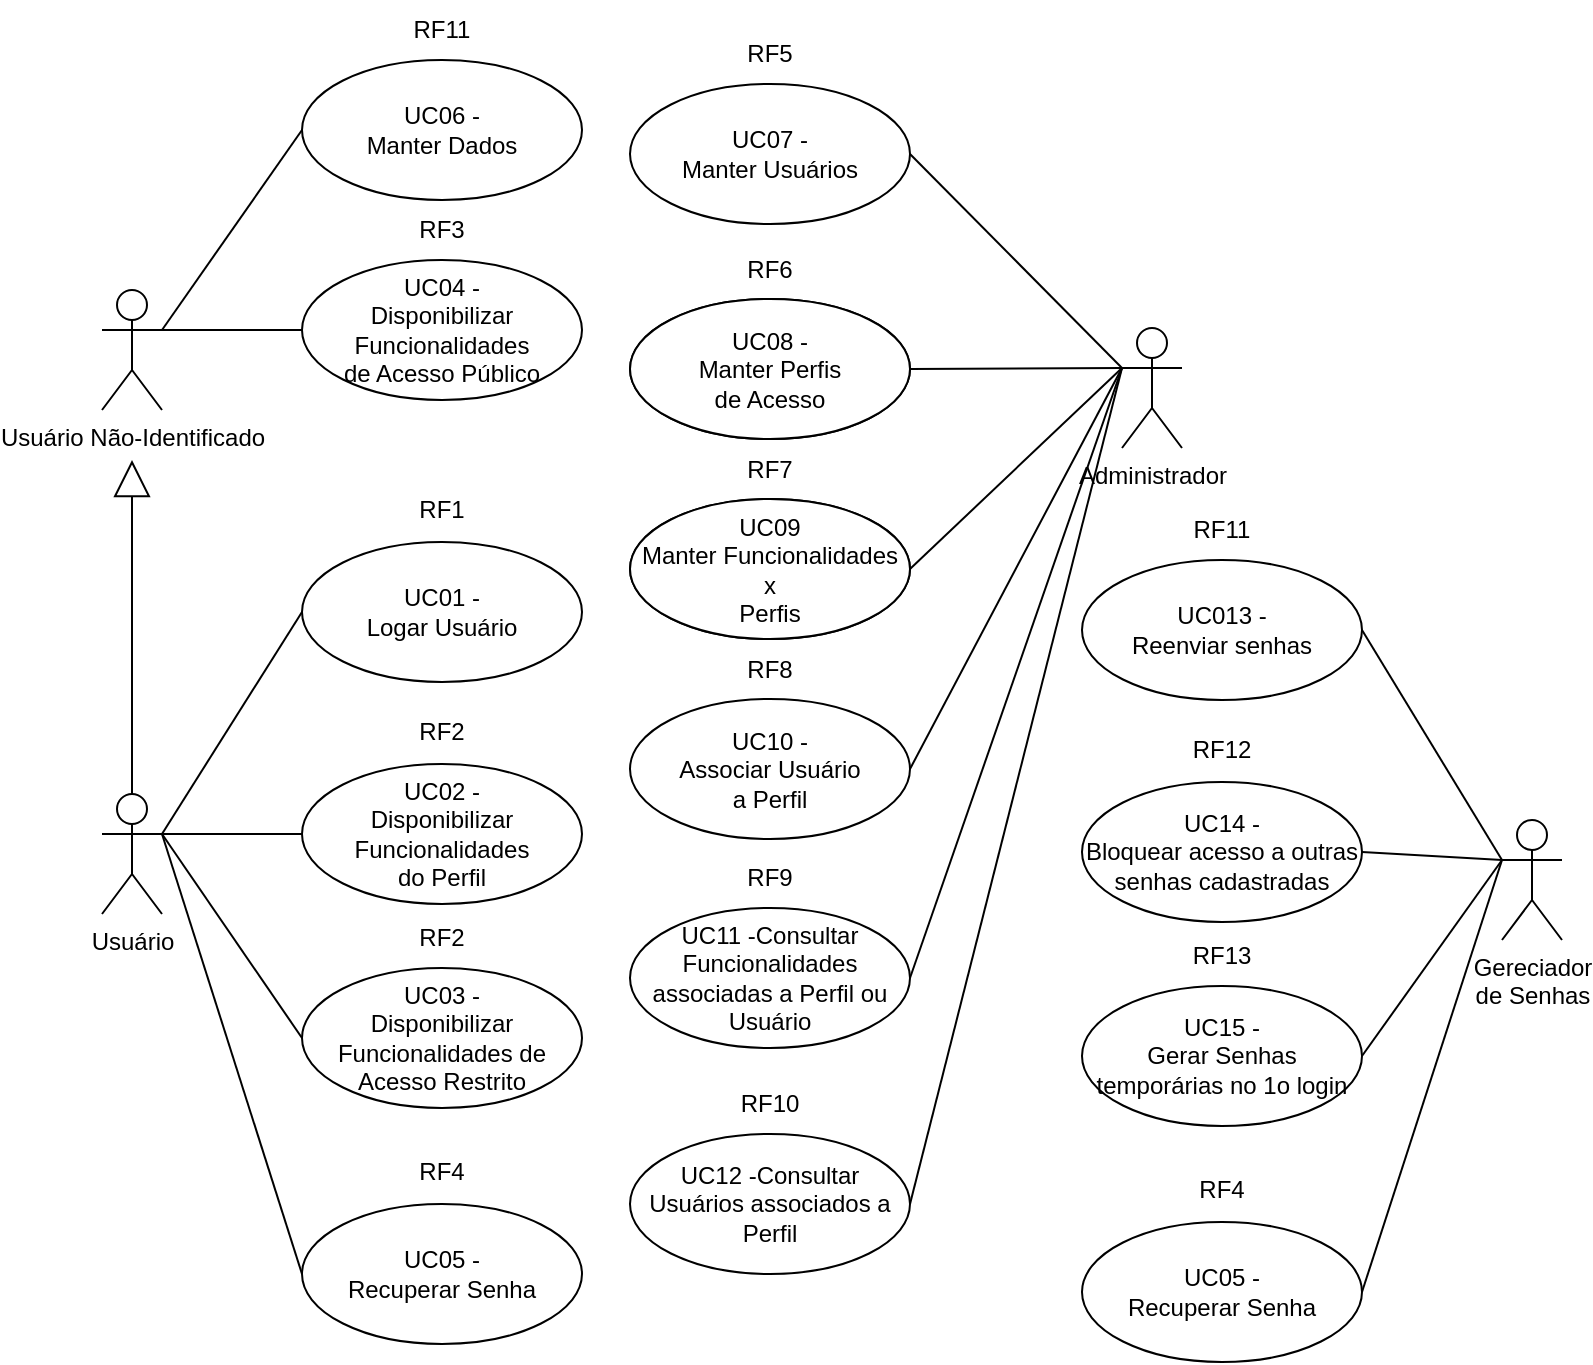 <mxfile version="17.4.1" type="github">
  <diagram id="ZpiD4_Ym32qWDlH6tNSU" name="Page-1">
    <mxGraphModel dx="1422" dy="713" grid="1" gridSize="10" guides="1" tooltips="1" connect="1" arrows="1" fold="1" page="1" pageScale="1" pageWidth="827" pageHeight="1169" math="0" shadow="0">
      <root>
        <mxCell id="0" />
        <mxCell id="1" parent="0" />
        <mxCell id="ptXGVGfSyw5MSvLEpRwm-1" value="Usuário" style="shape=umlActor;verticalLabelPosition=bottom;verticalAlign=top;html=1;outlineConnect=0;" vertex="1" parent="1">
          <mxGeometry x="80" y="447" width="30" height="60" as="geometry" />
        </mxCell>
        <mxCell id="ptXGVGfSyw5MSvLEpRwm-2" value="UC01 -&lt;br&gt;Logar Usuário" style="ellipse;whiteSpace=wrap;html=1;" vertex="1" parent="1">
          <mxGeometry x="180" y="321" width="140" height="70" as="geometry" />
        </mxCell>
        <mxCell id="ptXGVGfSyw5MSvLEpRwm-3" value="RF1" style="text;html=1;strokeColor=none;fillColor=none;align=center;verticalAlign=middle;whiteSpace=wrap;rounded=0;" vertex="1" parent="1">
          <mxGeometry x="220" y="290" width="60" height="30" as="geometry" />
        </mxCell>
        <mxCell id="ptXGVGfSyw5MSvLEpRwm-6" value="" style="endArrow=none;html=1;rounded=0;exitX=1;exitY=0.333;exitDx=0;exitDy=0;exitPerimeter=0;entryX=0;entryY=0.5;entryDx=0;entryDy=0;" edge="1" parent="1" source="ptXGVGfSyw5MSvLEpRwm-1" target="ptXGVGfSyw5MSvLEpRwm-2">
          <mxGeometry width="50" height="50" relative="1" as="geometry">
            <mxPoint x="290" y="491" as="sourcePoint" />
            <mxPoint x="340" y="441" as="targetPoint" />
          </mxGeometry>
        </mxCell>
        <mxCell id="ptXGVGfSyw5MSvLEpRwm-7" value="UC05 - &lt;br&gt;Recuperar Senha" style="ellipse;whiteSpace=wrap;html=1;" vertex="1" parent="1">
          <mxGeometry x="180" y="652" width="140" height="70" as="geometry" />
        </mxCell>
        <mxCell id="ptXGVGfSyw5MSvLEpRwm-8" value="RF4" style="text;html=1;strokeColor=none;fillColor=none;align=center;verticalAlign=middle;whiteSpace=wrap;rounded=0;" vertex="1" parent="1">
          <mxGeometry x="220" y="621" width="60" height="30" as="geometry" />
        </mxCell>
        <mxCell id="ptXGVGfSyw5MSvLEpRwm-9" value="" style="endArrow=none;html=1;rounded=0;exitX=1;exitY=0.333;exitDx=0;exitDy=0;exitPerimeter=0;entryX=0;entryY=0.5;entryDx=0;entryDy=0;" edge="1" parent="1" target="ptXGVGfSyw5MSvLEpRwm-7">
          <mxGeometry width="50" height="50" relative="1" as="geometry">
            <mxPoint x="110" y="467" as="sourcePoint" />
            <mxPoint x="340" y="552" as="targetPoint" />
          </mxGeometry>
        </mxCell>
        <mxCell id="ptXGVGfSyw5MSvLEpRwm-10" value="UC06 - &lt;br&gt;Manter Dados" style="ellipse;whiteSpace=wrap;html=1;" vertex="1" parent="1">
          <mxGeometry x="180" y="80" width="140" height="70" as="geometry" />
        </mxCell>
        <mxCell id="ptXGVGfSyw5MSvLEpRwm-11" value="RF11" style="text;html=1;strokeColor=none;fillColor=none;align=center;verticalAlign=middle;whiteSpace=wrap;rounded=0;" vertex="1" parent="1">
          <mxGeometry x="220" y="50" width="60" height="30" as="geometry" />
        </mxCell>
        <mxCell id="ptXGVGfSyw5MSvLEpRwm-12" value="" style="endArrow=none;html=1;rounded=0;exitX=1;exitY=0.333;exitDx=0;exitDy=0;exitPerimeter=0;entryX=0;entryY=0.5;entryDx=0;entryDy=0;" edge="1" parent="1" target="ptXGVGfSyw5MSvLEpRwm-10" source="ptXGVGfSyw5MSvLEpRwm-20">
          <mxGeometry width="50" height="50" relative="1" as="geometry">
            <mxPoint x="110" y="467" as="sourcePoint" />
            <mxPoint x="340" y="662" as="targetPoint" />
          </mxGeometry>
        </mxCell>
        <mxCell id="ptXGVGfSyw5MSvLEpRwm-17" value="RF3" style="text;html=1;strokeColor=none;fillColor=none;align=center;verticalAlign=middle;whiteSpace=wrap;rounded=0;" vertex="1" parent="1">
          <mxGeometry x="220" y="150" width="60" height="30" as="geometry" />
        </mxCell>
        <mxCell id="ptXGVGfSyw5MSvLEpRwm-18" value="UC04 -&lt;br&gt;Disponibilizar Funcionalidades&lt;br&gt; de Acesso Público" style="ellipse;whiteSpace=wrap;html=1;" vertex="1" parent="1">
          <mxGeometry x="180" y="180" width="140" height="70" as="geometry" />
        </mxCell>
        <mxCell id="ptXGVGfSyw5MSvLEpRwm-19" value="" style="endArrow=none;html=1;rounded=0;exitX=1;exitY=0.333;exitDx=0;exitDy=0;exitPerimeter=0;entryX=0;entryY=0.5;entryDx=0;entryDy=0;" edge="1" source="ptXGVGfSyw5MSvLEpRwm-20" target="ptXGVGfSyw5MSvLEpRwm-18" parent="1">
          <mxGeometry width="50" height="50" relative="1" as="geometry">
            <mxPoint x="110" y="270" as="sourcePoint" />
            <mxPoint x="340" y="300" as="targetPoint" />
          </mxGeometry>
        </mxCell>
        <mxCell id="ptXGVGfSyw5MSvLEpRwm-20" value="Usuário Não-Identificado" style="shape=umlActor;verticalLabelPosition=bottom;verticalAlign=top;html=1;outlineConnect=0;" vertex="1" parent="1">
          <mxGeometry x="80" y="195" width="30" height="60" as="geometry" />
        </mxCell>
        <mxCell id="ptXGVGfSyw5MSvLEpRwm-21" value="" style="endArrow=block;endSize=16;endFill=0;html=1;rounded=0;exitX=0.5;exitY=0;exitDx=0;exitDy=0;exitPerimeter=0;" edge="1" parent="1" source="ptXGVGfSyw5MSvLEpRwm-1">
          <mxGeometry width="160" relative="1" as="geometry">
            <mxPoint x="250" y="340" as="sourcePoint" />
            <mxPoint x="95" y="280" as="targetPoint" />
          </mxGeometry>
        </mxCell>
        <mxCell id="ptXGVGfSyw5MSvLEpRwm-44" value="UC02 -&lt;br&gt;Disponibilizar Funcionalidades&lt;br&gt;do Perfil" style="ellipse;whiteSpace=wrap;html=1;" vertex="1" parent="1">
          <mxGeometry x="180" y="432" width="140" height="70" as="geometry" />
        </mxCell>
        <mxCell id="ptXGVGfSyw5MSvLEpRwm-45" value="RF2" style="text;html=1;strokeColor=none;fillColor=none;align=center;verticalAlign=middle;whiteSpace=wrap;rounded=0;" vertex="1" parent="1">
          <mxGeometry x="220" y="401" width="60" height="30" as="geometry" />
        </mxCell>
        <mxCell id="ptXGVGfSyw5MSvLEpRwm-46" value="RF2" style="text;html=1;strokeColor=none;fillColor=none;align=center;verticalAlign=middle;whiteSpace=wrap;rounded=0;" vertex="1" parent="1">
          <mxGeometry x="220" y="504" width="60" height="30" as="geometry" />
        </mxCell>
        <mxCell id="ptXGVGfSyw5MSvLEpRwm-47" value="UC03 -&lt;br&gt;Disponibilizar Funcionalidades de Acesso Restrito" style="ellipse;whiteSpace=wrap;html=1;" vertex="1" parent="1">
          <mxGeometry x="180" y="534" width="140" height="70" as="geometry" />
        </mxCell>
        <mxCell id="ptXGVGfSyw5MSvLEpRwm-48" value="" style="endArrow=none;html=1;rounded=0;exitX=1;exitY=0.333;exitDx=0;exitDy=0;exitPerimeter=0;entryX=0;entryY=0.5;entryDx=0;entryDy=0;" edge="1" parent="1" target="ptXGVGfSyw5MSvLEpRwm-44">
          <mxGeometry width="50" height="50" relative="1" as="geometry">
            <mxPoint x="110" y="467" as="sourcePoint" />
            <mxPoint x="190" y="521" as="targetPoint" />
          </mxGeometry>
        </mxCell>
        <mxCell id="ptXGVGfSyw5MSvLEpRwm-49" value="" style="endArrow=none;html=1;rounded=0;entryX=0;entryY=0.5;entryDx=0;entryDy=0;exitX=1;exitY=0.333;exitDx=0;exitDy=0;exitPerimeter=0;" edge="1" parent="1" target="ptXGVGfSyw5MSvLEpRwm-47">
          <mxGeometry width="50" height="50" relative="1" as="geometry">
            <mxPoint x="110" y="467" as="sourcePoint" />
            <mxPoint x="190" y="591" as="targetPoint" />
          </mxGeometry>
        </mxCell>
        <mxCell id="ptXGVGfSyw5MSvLEpRwm-74" value="Administrador" style="shape=umlActor;verticalLabelPosition=bottom;verticalAlign=top;html=1;outlineConnect=0;" vertex="1" parent="1">
          <mxGeometry x="590" y="214" width="30" height="60" as="geometry" />
        </mxCell>
        <mxCell id="ptXGVGfSyw5MSvLEpRwm-76" value="" style="endArrow=none;html=1;rounded=0;exitX=0;exitY=0.333;exitDx=0;exitDy=0;exitPerimeter=0;entryX=1;entryY=0.5;entryDx=0;entryDy=0;" edge="1" source="ptXGVGfSyw5MSvLEpRwm-74" target="ptXGVGfSyw5MSvLEpRwm-91" parent="1">
          <mxGeometry width="50" height="50" relative="1" as="geometry">
            <mxPoint x="500" y="241" as="sourcePoint" />
            <mxPoint x="484" y="137.5" as="targetPoint" />
          </mxGeometry>
        </mxCell>
        <mxCell id="ptXGVGfSyw5MSvLEpRwm-77" value="UC10 -&lt;br&gt;Associar Usuário &lt;br&gt;a Perfil" style="ellipse;whiteSpace=wrap;html=1;" vertex="1" parent="1">
          <mxGeometry x="344" y="399.5" width="140" height="70" as="geometry" />
        </mxCell>
        <mxCell id="ptXGVGfSyw5MSvLEpRwm-78" value="RF8" style="text;html=1;strokeColor=none;fillColor=none;align=center;verticalAlign=middle;whiteSpace=wrap;rounded=0;" vertex="1" parent="1">
          <mxGeometry x="384" y="369.5" width="60" height="30" as="geometry" />
        </mxCell>
        <mxCell id="ptXGVGfSyw5MSvLEpRwm-79" value="" style="endArrow=none;html=1;rounded=0;entryX=1;entryY=0.5;entryDx=0;entryDy=0;exitX=0;exitY=0.333;exitDx=0;exitDy=0;exitPerimeter=0;" edge="1" target="ptXGVGfSyw5MSvLEpRwm-77" parent="1" source="ptXGVGfSyw5MSvLEpRwm-74">
          <mxGeometry width="50" height="50" relative="1" as="geometry">
            <mxPoint x="590" y="210" as="sourcePoint" />
            <mxPoint x="500" y="415" as="targetPoint" />
          </mxGeometry>
        </mxCell>
        <mxCell id="ptXGVGfSyw5MSvLEpRwm-80" value="UC02 -&lt;br&gt;Disponibilizar Funcionalidades&lt;br&gt;do Perfil" style="ellipse;whiteSpace=wrap;html=1;" vertex="1" parent="1">
          <mxGeometry x="344" y="199.5" width="140" height="70" as="geometry" />
        </mxCell>
        <mxCell id="ptXGVGfSyw5MSvLEpRwm-81" value="RF6" style="text;html=1;strokeColor=none;fillColor=none;align=center;verticalAlign=middle;whiteSpace=wrap;rounded=0;" vertex="1" parent="1">
          <mxGeometry x="384" y="169.5" width="60" height="30" as="geometry" />
        </mxCell>
        <mxCell id="ptXGVGfSyw5MSvLEpRwm-82" value="RF7" style="text;html=1;strokeColor=none;fillColor=none;align=center;verticalAlign=middle;whiteSpace=wrap;rounded=0;" vertex="1" parent="1">
          <mxGeometry x="384" y="269.5" width="60" height="30" as="geometry" />
        </mxCell>
        <mxCell id="ptXGVGfSyw5MSvLEpRwm-83" value="UC03 -&lt;br&gt;Disponibilizar Funcionalidades de Acesso Restrito" style="ellipse;whiteSpace=wrap;html=1;" vertex="1" parent="1">
          <mxGeometry x="344" y="299.5" width="140" height="70" as="geometry" />
        </mxCell>
        <mxCell id="ptXGVGfSyw5MSvLEpRwm-84" value="" style="endArrow=none;html=1;rounded=0;exitX=0;exitY=0.333;exitDx=0;exitDy=0;exitPerimeter=0;entryX=1;entryY=0.5;entryDx=0;entryDy=0;" edge="1" target="ptXGVGfSyw5MSvLEpRwm-80" parent="1" source="ptXGVGfSyw5MSvLEpRwm-74">
          <mxGeometry width="50" height="50" relative="1" as="geometry">
            <mxPoint x="320" y="217" as="sourcePoint" />
            <mxPoint x="400" y="271" as="targetPoint" />
          </mxGeometry>
        </mxCell>
        <mxCell id="ptXGVGfSyw5MSvLEpRwm-85" value="" style="endArrow=none;html=1;rounded=0;entryX=1;entryY=0.5;entryDx=0;entryDy=0;exitX=0;exitY=0.333;exitDx=0;exitDy=0;exitPerimeter=0;" edge="1" target="ptXGVGfSyw5MSvLEpRwm-83" parent="1" source="ptXGVGfSyw5MSvLEpRwm-74">
          <mxGeometry width="50" height="50" relative="1" as="geometry">
            <mxPoint x="320" y="217" as="sourcePoint" />
            <mxPoint x="400" y="341" as="targetPoint" />
          </mxGeometry>
        </mxCell>
        <mxCell id="ptXGVGfSyw5MSvLEpRwm-91" value="UC07 - &lt;br&gt;Manter Usuários" style="ellipse;whiteSpace=wrap;html=1;" vertex="1" parent="1">
          <mxGeometry x="344" y="92" width="140" height="70" as="geometry" />
        </mxCell>
        <mxCell id="ptXGVGfSyw5MSvLEpRwm-93" value="UC08 -&lt;br&gt;Manter Perfis &lt;br&gt;de Acesso" style="ellipse;whiteSpace=wrap;html=1;" vertex="1" parent="1">
          <mxGeometry x="344" y="199.5" width="140" height="70" as="geometry" />
        </mxCell>
        <mxCell id="ptXGVGfSyw5MSvLEpRwm-95" value="UC09 &lt;br&gt;Manter Funcionalidades &lt;br&gt;x &lt;br&gt;Perfis" style="ellipse;whiteSpace=wrap;html=1;" vertex="1" parent="1">
          <mxGeometry x="344" y="299.5" width="140" height="70" as="geometry" />
        </mxCell>
        <mxCell id="ptXGVGfSyw5MSvLEpRwm-107" value="RF5" style="text;html=1;strokeColor=none;fillColor=none;align=center;verticalAlign=middle;whiteSpace=wrap;rounded=0;" vertex="1" parent="1">
          <mxGeometry x="384" y="62" width="60" height="30" as="geometry" />
        </mxCell>
        <mxCell id="ptXGVGfSyw5MSvLEpRwm-108" value="UC11 -Consultar Funcionalidades associadas a Perfil ou Usuário" style="ellipse;whiteSpace=wrap;html=1;" vertex="1" parent="1">
          <mxGeometry x="344" y="504" width="140" height="70" as="geometry" />
        </mxCell>
        <mxCell id="ptXGVGfSyw5MSvLEpRwm-109" value="" style="endArrow=none;html=1;rounded=0;entryX=1;entryY=0.5;entryDx=0;entryDy=0;exitX=0;exitY=0.333;exitDx=0;exitDy=0;exitPerimeter=0;" edge="1" target="ptXGVGfSyw5MSvLEpRwm-108" parent="1" source="ptXGVGfSyw5MSvLEpRwm-74">
          <mxGeometry width="50" height="50" relative="1" as="geometry">
            <mxPoint x="590" y="237" as="sourcePoint" />
            <mxPoint x="500" y="519.5" as="targetPoint" />
          </mxGeometry>
        </mxCell>
        <mxCell id="ptXGVGfSyw5MSvLEpRwm-110" value="RF9" style="text;html=1;strokeColor=none;fillColor=none;align=center;verticalAlign=middle;whiteSpace=wrap;rounded=0;" vertex="1" parent="1">
          <mxGeometry x="384" y="474" width="60" height="30" as="geometry" />
        </mxCell>
        <mxCell id="ptXGVGfSyw5MSvLEpRwm-112" value="UC12 -Consultar Usuários associados a Perfil" style="ellipse;whiteSpace=wrap;html=1;" vertex="1" parent="1">
          <mxGeometry x="344" y="617" width="140" height="70" as="geometry" />
        </mxCell>
        <mxCell id="ptXGVGfSyw5MSvLEpRwm-113" value="RF10" style="text;html=1;strokeColor=none;fillColor=none;align=center;verticalAlign=middle;whiteSpace=wrap;rounded=0;" vertex="1" parent="1">
          <mxGeometry x="384" y="587" width="60" height="30" as="geometry" />
        </mxCell>
        <mxCell id="ptXGVGfSyw5MSvLEpRwm-114" value="" style="endArrow=none;html=1;rounded=0;entryX=1;entryY=0.5;entryDx=0;entryDy=0;exitX=0;exitY=0.333;exitDx=0;exitDy=0;exitPerimeter=0;" edge="1" parent="1" source="ptXGVGfSyw5MSvLEpRwm-74" target="ptXGVGfSyw5MSvLEpRwm-112">
          <mxGeometry width="50" height="50" relative="1" as="geometry">
            <mxPoint x="590" y="237" as="sourcePoint" />
            <mxPoint x="500" y="629" as="targetPoint" />
          </mxGeometry>
        </mxCell>
        <mxCell id="ptXGVGfSyw5MSvLEpRwm-115" style="edgeStyle=orthogonalEdgeStyle;rounded=0;orthogonalLoop=1;jettySize=auto;html=1;exitX=0.5;exitY=1;exitDx=0;exitDy=0;" edge="1" parent="1" source="ptXGVGfSyw5MSvLEpRwm-91" target="ptXGVGfSyw5MSvLEpRwm-91">
          <mxGeometry relative="1" as="geometry" />
        </mxCell>
        <mxCell id="ptXGVGfSyw5MSvLEpRwm-116" value="&lt;div&gt;Gereciador &lt;br&gt;&lt;/div&gt;&lt;div&gt;de Senhas&lt;/div&gt;" style="shape=umlActor;verticalLabelPosition=bottom;verticalAlign=top;html=1;outlineConnect=0;" vertex="1" parent="1">
          <mxGeometry x="780" y="460" width="30" height="60" as="geometry" />
        </mxCell>
        <mxCell id="ptXGVGfSyw5MSvLEpRwm-117" value="UC013 -&lt;br&gt;Reenviar senhas" style="ellipse;whiteSpace=wrap;html=1;" vertex="1" parent="1">
          <mxGeometry x="570" y="330" width="140" height="70" as="geometry" />
        </mxCell>
        <mxCell id="ptXGVGfSyw5MSvLEpRwm-118" value="" style="endArrow=none;html=1;rounded=0;exitX=0;exitY=0.333;exitDx=0;exitDy=0;exitPerimeter=0;entryX=1;entryY=0.5;entryDx=0;entryDy=0;" edge="1" source="ptXGVGfSyw5MSvLEpRwm-116" target="ptXGVGfSyw5MSvLEpRwm-117" parent="1">
          <mxGeometry width="50" height="50" relative="1" as="geometry">
            <mxPoint x="740" y="530" as="sourcePoint" />
            <mxPoint x="790" y="480" as="targetPoint" />
          </mxGeometry>
        </mxCell>
        <mxCell id="ptXGVGfSyw5MSvLEpRwm-121" value="" style="endArrow=none;html=1;rounded=0;exitX=0;exitY=0.333;exitDx=0;exitDy=0;entryX=1;entryY=0.5;entryDx=0;entryDy=0;exitPerimeter=0;" edge="1" target="ptXGVGfSyw5MSvLEpRwm-130" parent="1" source="ptXGVGfSyw5MSvLEpRwm-116">
          <mxGeometry width="50" height="50" relative="1" as="geometry">
            <mxPoint x="560" y="506" as="sourcePoint" />
            <mxPoint x="770" y="726" as="targetPoint" />
          </mxGeometry>
        </mxCell>
        <mxCell id="ptXGVGfSyw5MSvLEpRwm-123" value="RF12" style="text;html=1;strokeColor=none;fillColor=none;align=center;verticalAlign=middle;whiteSpace=wrap;rounded=0;" vertex="1" parent="1">
          <mxGeometry x="610" y="410" width="60" height="30" as="geometry" />
        </mxCell>
        <mxCell id="ptXGVGfSyw5MSvLEpRwm-126" value="" style="endArrow=none;html=1;rounded=0;exitX=0;exitY=0.333;exitDx=0;exitDy=0;exitPerimeter=0;entryX=1;entryY=0.5;entryDx=0;entryDy=0;" edge="1" target="ptXGVGfSyw5MSvLEpRwm-134" parent="1" source="ptXGVGfSyw5MSvLEpRwm-116">
          <mxGeometry width="50" height="50" relative="1" as="geometry">
            <mxPoint x="560" y="506" as="sourcePoint" />
            <mxPoint x="770" y="506" as="targetPoint" />
          </mxGeometry>
        </mxCell>
        <mxCell id="ptXGVGfSyw5MSvLEpRwm-127" value="" style="endArrow=none;html=1;rounded=0;entryX=1;entryY=0.5;entryDx=0;entryDy=0;exitX=0;exitY=0.333;exitDx=0;exitDy=0;exitPerimeter=0;" edge="1" target="ptXGVGfSyw5MSvLEpRwm-133" parent="1" source="ptXGVGfSyw5MSvLEpRwm-116">
          <mxGeometry width="50" height="50" relative="1" as="geometry">
            <mxPoint x="560" y="506" as="sourcePoint" />
            <mxPoint x="770" y="608" as="targetPoint" />
          </mxGeometry>
        </mxCell>
        <mxCell id="ptXGVGfSyw5MSvLEpRwm-130" value="UC05 - &lt;br&gt;Recuperar Senha" style="ellipse;whiteSpace=wrap;html=1;" vertex="1" parent="1">
          <mxGeometry x="570" y="661" width="140" height="70" as="geometry" />
        </mxCell>
        <mxCell id="ptXGVGfSyw5MSvLEpRwm-131" value="RF4" style="text;html=1;strokeColor=none;fillColor=none;align=center;verticalAlign=middle;whiteSpace=wrap;rounded=0;" vertex="1" parent="1">
          <mxGeometry x="610" y="630" width="60" height="30" as="geometry" />
        </mxCell>
        <mxCell id="ptXGVGfSyw5MSvLEpRwm-132" value="RF13" style="text;html=1;strokeColor=none;fillColor=none;align=center;verticalAlign=middle;whiteSpace=wrap;rounded=0;" vertex="1" parent="1">
          <mxGeometry x="610" y="513" width="60" height="30" as="geometry" />
        </mxCell>
        <mxCell id="ptXGVGfSyw5MSvLEpRwm-133" value="UC15 -&lt;br&gt;Gerar Senhas temporárias no 1o login" style="ellipse;whiteSpace=wrap;html=1;" vertex="1" parent="1">
          <mxGeometry x="570" y="543" width="140" height="70" as="geometry" />
        </mxCell>
        <mxCell id="ptXGVGfSyw5MSvLEpRwm-134" value="UC14 -&lt;br&gt;Bloquear acesso a outras senhas cadastradas" style="ellipse;whiteSpace=wrap;html=1;" vertex="1" parent="1">
          <mxGeometry x="570" y="441" width="140" height="70" as="geometry" />
        </mxCell>
        <mxCell id="ptXGVGfSyw5MSvLEpRwm-147" value="RF11" style="text;html=1;strokeColor=none;fillColor=none;align=center;verticalAlign=middle;whiteSpace=wrap;rounded=0;" vertex="1" parent="1">
          <mxGeometry x="610" y="299.5" width="60" height="30" as="geometry" />
        </mxCell>
      </root>
    </mxGraphModel>
  </diagram>
</mxfile>
